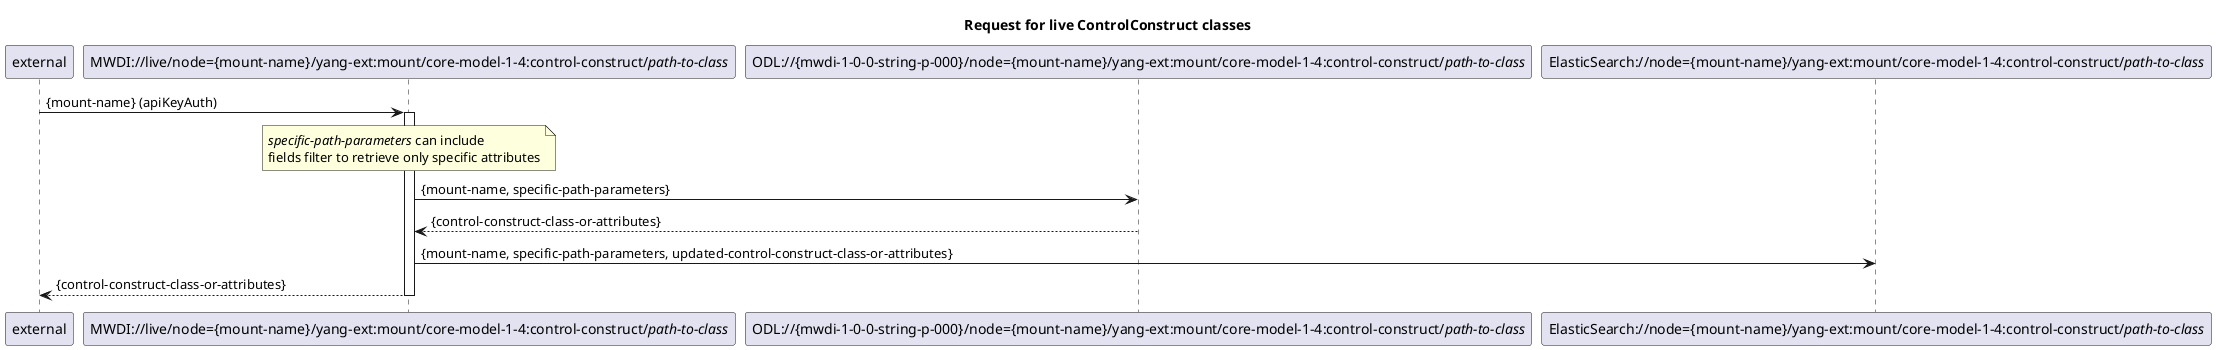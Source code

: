 @startuml 510_LiveRessourcePath
skinparam responseMessageBelowArrow true

title Request for live ControlConstruct classes

participant "external" as requestor
participant "MWDI://live/node={mount-name}/yang-ext:mount/core-model-1-4:control-construct/<i>path-to-class</i>" as LiveControlConstructClass
participant "ODL://{mwdi-1-0-0-string-p-000}/node={mount-name}/yang-ext:mount/core-model-1-4:control-construct/<i>path-to-class</i>" as OdlControlConstructClass
participant "ElasticSearch://node={mount-name}/yang-ext:mount/core-model-1-4:control-construct/<i>path-to-class</i>" as EsControlConstructClass

requestor -> LiveControlConstructClass: {mount-name} (apiKeyAuth)
activate LiveControlConstructClass

note over LiveControlConstructClass: <i>specific-path-parameters</i> can include \nfields filter to retrieve only specific attributes
LiveControlConstructClass -> OdlControlConstructClass: {mount-name, specific-path-parameters}
OdlControlConstructClass --> LiveControlConstructClass: {control-construct-class-or-attributes}

LiveControlConstructClass -> EsControlConstructClass: {mount-name, specific-path-parameters, updated-control-construct-class-or-attributes}

LiveControlConstructClass --> requestor: {control-construct-class-or-attributes}
deactivate LiveControlConstructClass

@enduml



